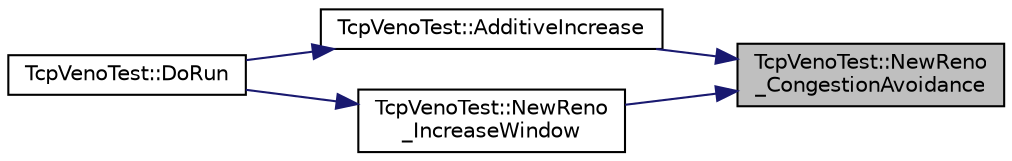 digraph "TcpVenoTest::NewReno_CongestionAvoidance"
{
 // LATEX_PDF_SIZE
  edge [fontname="Helvetica",fontsize="10",labelfontname="Helvetica",labelfontsize="10"];
  node [fontname="Helvetica",fontsize="10",shape=record];
  rankdir="RL";
  Node1 [label="TcpVenoTest::NewReno\l_CongestionAvoidance",height=0.2,width=0.4,color="black", fillcolor="grey75", style="filled", fontcolor="black",tooltip="Mimics the NewReno Congestion Avoidance algorithm."];
  Node1 -> Node2 [dir="back",color="midnightblue",fontsize="10",style="solid",fontname="Helvetica"];
  Node2 [label="TcpVenoTest::AdditiveIncrease",height=0.2,width=0.4,color="black", fillcolor="white", style="filled",URL="$class_tcp_veno_test.html#afbbb437669e6d13a95e0de8c0e8a79b0",tooltip="TCP Veno additive increase formula."];
  Node2 -> Node3 [dir="back",color="midnightblue",fontsize="10",style="solid",fontname="Helvetica"];
  Node3 [label="TcpVenoTest::DoRun",height=0.2,width=0.4,color="black", fillcolor="white", style="filled",URL="$class_tcp_veno_test.html#ac9a8c938515295419b597b999c724100",tooltip="Implementation to actually run this TestCase."];
  Node1 -> Node4 [dir="back",color="midnightblue",fontsize="10",style="solid",fontname="Helvetica"];
  Node4 [label="TcpVenoTest::NewReno\l_IncreaseWindow",height=0.2,width=0.4,color="black", fillcolor="white", style="filled",URL="$class_tcp_veno_test.html#adb94384b4e1993d45709c93642819be4",tooltip="Mimics the NewReno IncreaseWindow algorithm."];
  Node4 -> Node3 [dir="back",color="midnightblue",fontsize="10",style="solid",fontname="Helvetica"];
}
